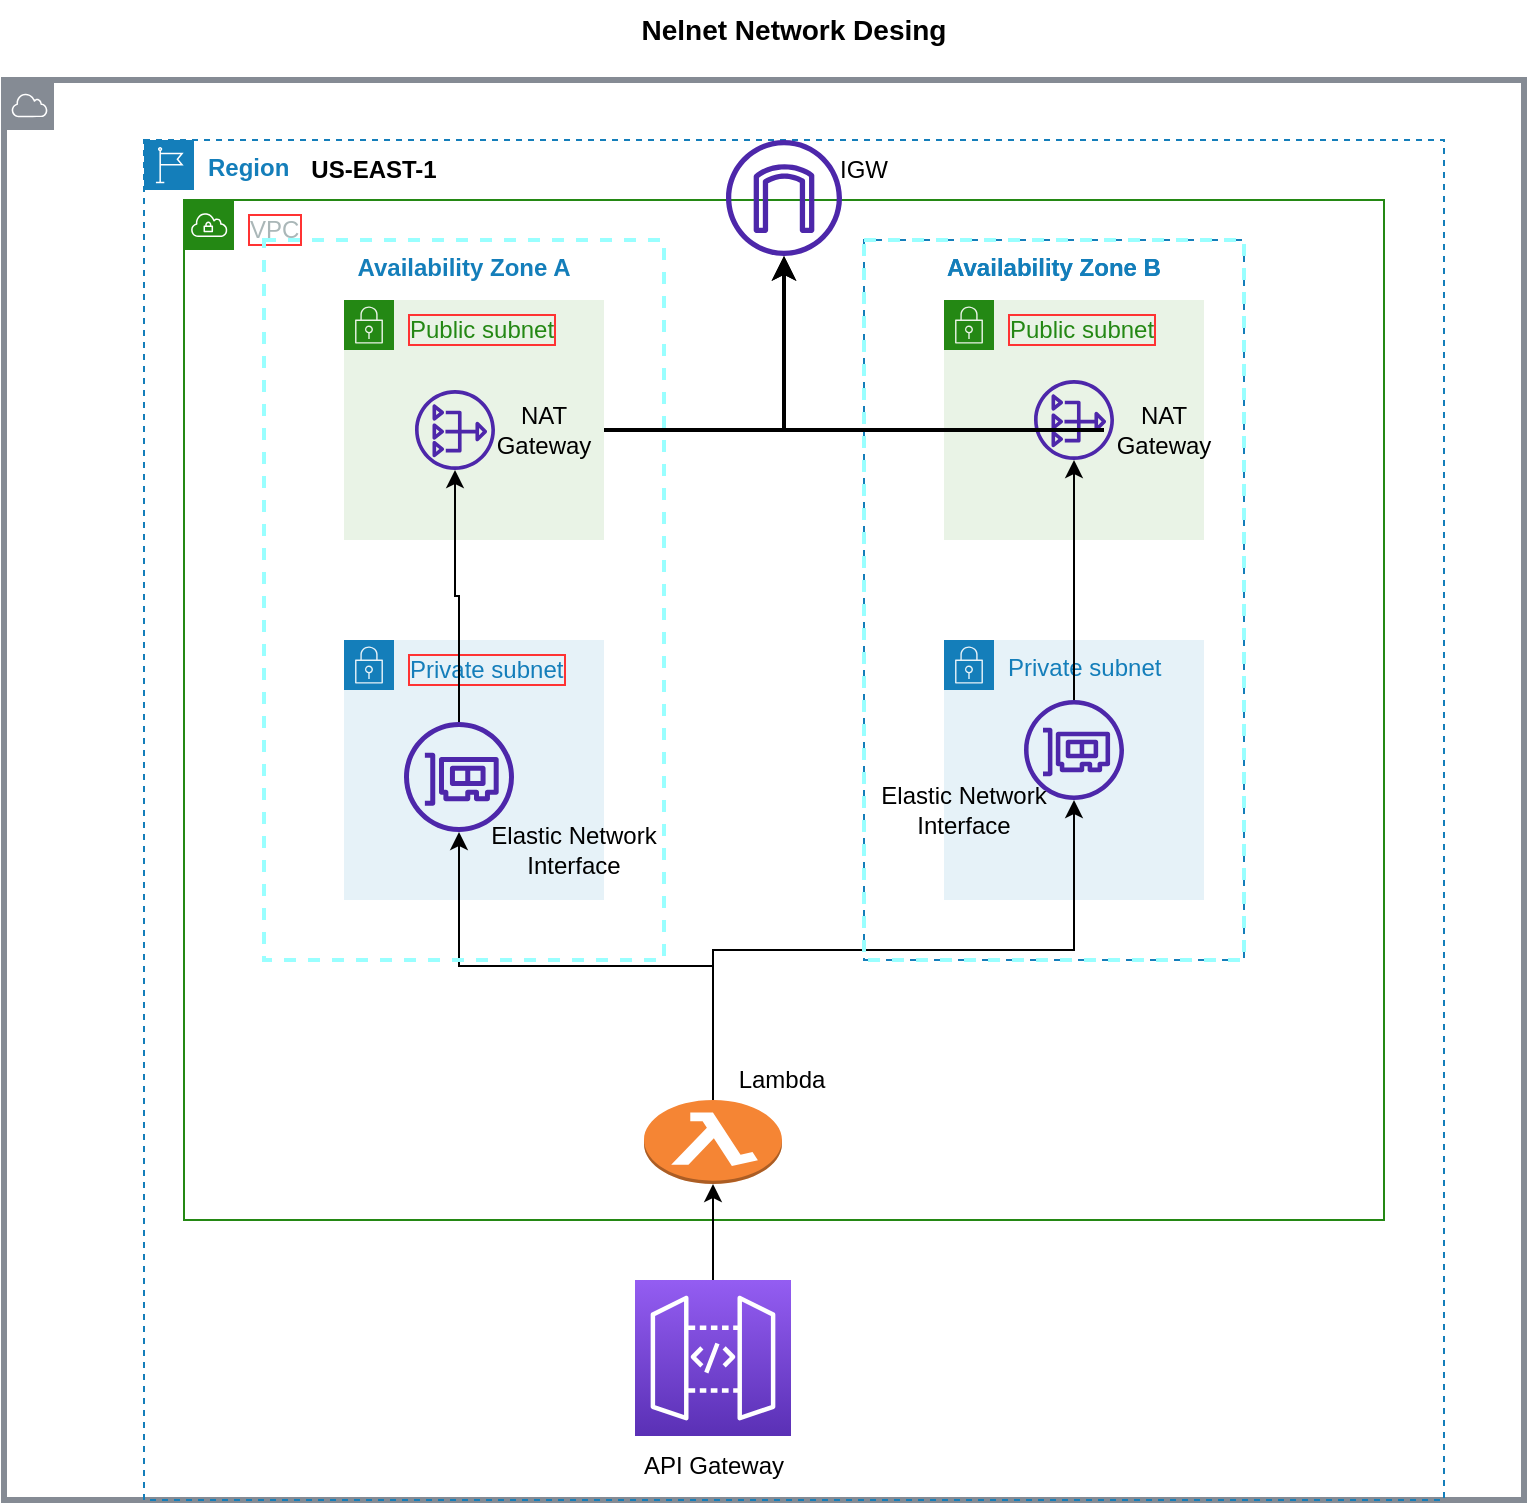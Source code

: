 <mxfile version="20.8.10" type="device"><diagram name="Page-1" id="bmVANIyrr2dwQ0begXZo"><mxGraphModel dx="1418" dy="828" grid="1" gridSize="10" guides="1" tooltips="1" connect="1" arrows="1" fold="1" page="1" pageScale="1" pageWidth="850" pageHeight="1100" math="0" shadow="0"><root><mxCell id="0"/><mxCell id="1" parent="0"/><mxCell id="fAeHQJuSQ0u_tpkW_e4j-1" value="" style="sketch=0;outlineConnect=0;gradientColor=none;html=1;whiteSpace=wrap;fontSize=12;fontStyle=1;shape=mxgraph.aws4.group;grIcon=mxgraph.aws4.group_aws_cloud;strokeColor=#858B94;fillColor=none;verticalAlign=top;align=left;spacingLeft=30;fontColor=#858B94;strokeWidth=3;" parent="1" vertex="1"><mxGeometry x="50" y="50" width="760" height="710" as="geometry"/></mxCell><mxCell id="fAeHQJuSQ0u_tpkW_e4j-2" value="Region" style="points=[[0,0],[0.25,0],[0.5,0],[0.75,0],[1,0],[1,0.25],[1,0.5],[1,0.75],[1,1],[0.75,1],[0.5,1],[0.25,1],[0,1],[0,0.75],[0,0.5],[0,0.25]];outlineConnect=0;gradientColor=none;html=1;fontSize=12;fontStyle=1;container=1;pointerEvents=0;collapsible=0;recursiveResize=0;shape=mxgraph.aws4.group;grIcon=mxgraph.aws4.group_region;strokeColor=#147EBA;fillColor=none;verticalAlign=top;align=left;spacingLeft=30;fontColor=#147EBA;dashed=1;whiteSpace=wrap;movable=0;resizable=0;rotatable=0;deletable=0;editable=0;connectable=0;" parent="1" vertex="1"><mxGeometry x="120" y="80" width="650" height="680" as="geometry"/></mxCell><mxCell id="fAeHQJuSQ0u_tpkW_e4j-8" value="Availability Zone B" style="fillColor=none;strokeColor=#147EBA;dashed=1;verticalAlign=top;fontStyle=1;fontColor=#147EBA;" parent="fAeHQJuSQ0u_tpkW_e4j-2" vertex="1"><mxGeometry x="360" y="50" width="190" height="360" as="geometry"/></mxCell><mxCell id="fAeHQJuSQ0u_tpkW_e4j-19" value="Private subnet" style="points=[[0,0],[0.25,0],[0.5,0],[0.75,0],[1,0],[1,0.25],[1,0.5],[1,0.75],[1,1],[0.75,1],[0.5,1],[0.25,1],[0,1],[0,0.75],[0,0.5],[0,0.25]];outlineConnect=0;gradientColor=none;html=1;whiteSpace=wrap;fontSize=12;fontStyle=0;container=1;pointerEvents=0;collapsible=0;recursiveResize=0;shape=mxgraph.aws4.group;grIcon=mxgraph.aws4.group_security_group;grStroke=0;strokeColor=#147EBA;fillColor=#E6F2F8;verticalAlign=top;align=left;spacingLeft=30;fontColor=#147EBA;dashed=0;" parent="fAeHQJuSQ0u_tpkW_e4j-2" vertex="1"><mxGeometry x="400" y="250" width="130" height="130" as="geometry"/></mxCell><mxCell id="fAeHQJuSQ0u_tpkW_e4j-22" value="Private subnet" style="points=[[0,0],[0.25,0],[0.5,0],[0.75,0],[1,0],[1,0.25],[1,0.5],[1,0.75],[1,1],[0.75,1],[0.5,1],[0.25,1],[0,1],[0,0.75],[0,0.5],[0,0.25]];outlineConnect=0;gradientColor=none;html=1;whiteSpace=wrap;fontSize=12;fontStyle=0;container=1;pointerEvents=0;collapsible=0;recursiveResize=0;shape=mxgraph.aws4.group;grIcon=mxgraph.aws4.group_security_group;grStroke=0;strokeColor=#147EBA;fillColor=#E6F2F8;verticalAlign=top;align=left;spacingLeft=30;fontColor=#147EBA;dashed=0;labelBorderColor=#FF3333;" parent="fAeHQJuSQ0u_tpkW_e4j-2" vertex="1"><mxGeometry x="100" y="250" width="130" height="130" as="geometry"/></mxCell><mxCell id="fAeHQJuSQ0u_tpkW_e4j-90" value="" style="sketch=0;outlineConnect=0;fontColor=#232F3E;gradientColor=none;fillColor=#4D27AA;strokeColor=none;dashed=0;verticalLabelPosition=bottom;verticalAlign=top;align=center;html=1;fontSize=12;fontStyle=0;aspect=fixed;pointerEvents=1;shape=mxgraph.aws4.elastic_network_interface;labelBorderColor=#FF3333;" parent="fAeHQJuSQ0u_tpkW_e4j-22" vertex="1"><mxGeometry x="30" y="41" width="55" height="55" as="geometry"/></mxCell><mxCell id="fAeHQJuSQ0u_tpkW_e4j-23" value="Public subnet" style="points=[[0,0],[0.25,0],[0.5,0],[0.75,0],[1,0],[1,0.25],[1,0.5],[1,0.75],[1,1],[0.75,1],[0.5,1],[0.25,1],[0,1],[0,0.75],[0,0.5],[0,0.25]];outlineConnect=0;gradientColor=none;html=1;whiteSpace=wrap;fontSize=12;fontStyle=0;container=1;pointerEvents=0;collapsible=0;recursiveResize=0;shape=mxgraph.aws4.group;grIcon=mxgraph.aws4.group_security_group;grStroke=0;strokeColor=#248814;fillColor=#E9F3E6;verticalAlign=top;align=left;spacingLeft=30;fontColor=#248814;dashed=0;labelBorderColor=#FF3333;" parent="fAeHQJuSQ0u_tpkW_e4j-2" vertex="1"><mxGeometry x="100" y="80" width="130" height="120" as="geometry"/></mxCell><mxCell id="fAeHQJuSQ0u_tpkW_e4j-24" value="Public subnet" style="points=[[0,0],[0.25,0],[0.5,0],[0.75,0],[1,0],[1,0.25],[1,0.5],[1,0.75],[1,1],[0.75,1],[0.5,1],[0.25,1],[0,1],[0,0.75],[0,0.5],[0,0.25]];outlineConnect=0;gradientColor=none;html=1;whiteSpace=wrap;fontSize=12;fontStyle=0;container=1;pointerEvents=0;collapsible=0;recursiveResize=0;shape=mxgraph.aws4.group;grIcon=mxgraph.aws4.group_security_group;grStroke=0;strokeColor=#248814;fillColor=#E9F3E6;verticalAlign=top;align=left;spacingLeft=30;fontColor=#248814;dashed=0;labelBorderColor=#FF3333;" parent="fAeHQJuSQ0u_tpkW_e4j-2" vertex="1"><mxGeometry x="400" y="80" width="130" height="120" as="geometry"/></mxCell><mxCell id="fAeHQJuSQ0u_tpkW_e4j-38" value="&lt;b&gt;US-EAST-1&lt;/b&gt;" style="text;html=1;strokeColor=none;fillColor=none;align=center;verticalAlign=middle;whiteSpace=wrap;rounded=0;" parent="fAeHQJuSQ0u_tpkW_e4j-2" vertex="1"><mxGeometry x="80" width="70" height="30" as="geometry"/></mxCell><mxCell id="fAeHQJuSQ0u_tpkW_e4j-97" style="edgeStyle=orthogonalEdgeStyle;rounded=0;orthogonalLoop=1;jettySize=auto;html=1;exitX=0.5;exitY=0;exitDx=0;exitDy=0;exitPerimeter=0;" parent="fAeHQJuSQ0u_tpkW_e4j-2" source="fAeHQJuSQ0u_tpkW_e4j-89" target="fAeHQJuSQ0u_tpkW_e4j-91" edge="1"><mxGeometry relative="1" as="geometry"/></mxCell><mxCell id="fAeHQJuSQ0u_tpkW_e4j-99" style="edgeStyle=orthogonalEdgeStyle;rounded=0;orthogonalLoop=1;jettySize=auto;html=1;exitX=0.5;exitY=0;exitDx=0;exitDy=0;exitPerimeter=0;" parent="fAeHQJuSQ0u_tpkW_e4j-2" source="fAeHQJuSQ0u_tpkW_e4j-89" target="fAeHQJuSQ0u_tpkW_e4j-90" edge="1"><mxGeometry relative="1" as="geometry"/></mxCell><mxCell id="fAeHQJuSQ0u_tpkW_e4j-89" value="" style="outlineConnect=0;dashed=0;verticalLabelPosition=bottom;verticalAlign=top;align=center;html=1;shape=mxgraph.aws3.lambda_function;fillColor=#F58534;gradientColor=none;labelBorderColor=#FF3333;" parent="fAeHQJuSQ0u_tpkW_e4j-2" vertex="1"><mxGeometry x="250" y="480" width="69" height="42" as="geometry"/></mxCell><mxCell id="fAeHQJuSQ0u_tpkW_e4j-94" value="VPC" style="points=[[0,0],[0.25,0],[0.5,0],[0.75,0],[1,0],[1,0.25],[1,0.5],[1,0.75],[1,1],[0.75,1],[0.5,1],[0.25,1],[0,1],[0,0.75],[0,0.5],[0,0.25]];outlineConnect=0;gradientColor=none;html=1;whiteSpace=wrap;fontSize=12;fontStyle=0;container=1;pointerEvents=0;collapsible=0;recursiveResize=0;shape=mxgraph.aws4.group;grIcon=mxgraph.aws4.group_vpc;strokeColor=#248814;fillColor=none;verticalAlign=top;align=left;spacingLeft=30;fontColor=#AAB7B8;dashed=0;labelBorderColor=#FF3333;movable=0;resizable=0;rotatable=0;deletable=0;editable=0;connectable=0;" parent="fAeHQJuSQ0u_tpkW_e4j-2" vertex="1"><mxGeometry x="20" y="30" width="600" height="510" as="geometry"/></mxCell><mxCell id="fAeHQJuSQ0u_tpkW_e4j-92" value="" style="sketch=0;outlineConnect=0;fontColor=#232F3E;gradientColor=none;fillColor=#4D27AA;strokeColor=none;dashed=0;verticalLabelPosition=bottom;verticalAlign=top;align=center;html=1;fontSize=12;fontStyle=0;aspect=fixed;pointerEvents=1;shape=mxgraph.aws4.nat_gateway;labelBorderColor=#FF3333;" parent="fAeHQJuSQ0u_tpkW_e4j-94" vertex="1"><mxGeometry x="115.5" y="95" width="40" height="40" as="geometry"/></mxCell><mxCell id="fAeHQJuSQ0u_tpkW_e4j-96" value="" style="sketch=0;outlineConnect=0;fontColor=#232F3E;gradientColor=none;fillColor=#4D27AA;strokeColor=none;dashed=0;verticalLabelPosition=bottom;verticalAlign=top;align=center;html=1;fontSize=12;fontStyle=0;aspect=fixed;pointerEvents=1;shape=mxgraph.aws4.internet_gateway;labelBorderColor=#FF3333;" parent="fAeHQJuSQ0u_tpkW_e4j-94" vertex="1"><mxGeometry x="271" y="-30" width="58" height="58" as="geometry"/></mxCell><mxCell id="fAeHQJuSQ0u_tpkW_e4j-106" style="edgeStyle=orthogonalEdgeStyle;rounded=0;orthogonalLoop=1;jettySize=auto;html=1;" parent="fAeHQJuSQ0u_tpkW_e4j-94" source="fAeHQJuSQ0u_tpkW_e4j-91" target="fAeHQJuSQ0u_tpkW_e4j-93" edge="1"><mxGeometry relative="1" as="geometry"/></mxCell><mxCell id="fAeHQJuSQ0u_tpkW_e4j-91" value="" style="sketch=0;outlineConnect=0;fontColor=#232F3E;gradientColor=none;fillColor=#4D27AA;strokeColor=none;dashed=0;verticalLabelPosition=bottom;verticalAlign=top;align=center;html=1;fontSize=12;fontStyle=0;aspect=fixed;pointerEvents=1;shape=mxgraph.aws4.elastic_network_interface;labelBorderColor=#FF3333;" parent="fAeHQJuSQ0u_tpkW_e4j-94" vertex="1"><mxGeometry x="420" y="250" width="50" height="50" as="geometry"/></mxCell><mxCell id="fAeHQJuSQ0u_tpkW_e4j-93" value="" style="sketch=0;outlineConnect=0;fontColor=#232F3E;gradientColor=none;fillColor=#4D27AA;strokeColor=none;dashed=0;verticalLabelPosition=bottom;verticalAlign=top;align=center;html=1;fontSize=12;fontStyle=0;aspect=fixed;pointerEvents=1;shape=mxgraph.aws4.nat_gateway;labelBorderColor=#FF3333;" parent="fAeHQJuSQ0u_tpkW_e4j-94" vertex="1"><mxGeometry x="425" y="90" width="40" height="40" as="geometry"/></mxCell><mxCell id="yJZADmB1_WMlzp_egQx9-1" value="Lambda" style="text;html=1;strokeColor=none;fillColor=none;align=center;verticalAlign=middle;whiteSpace=wrap;rounded=0;" parent="fAeHQJuSQ0u_tpkW_e4j-94" vertex="1"><mxGeometry x="269" y="425" width="60" height="30" as="geometry"/></mxCell><mxCell id="yJZADmB1_WMlzp_egQx9-7" value="Elastic Network Interface" style="text;html=1;strokeColor=none;fillColor=none;align=center;verticalAlign=middle;whiteSpace=wrap;rounded=0;" parent="fAeHQJuSQ0u_tpkW_e4j-94" vertex="1"><mxGeometry x="340" y="290" width="100" height="30" as="geometry"/></mxCell><mxCell id="fAeHQJuSQ0u_tpkW_e4j-101" style="edgeStyle=orthogonalEdgeStyle;rounded=0;orthogonalLoop=1;jettySize=auto;html=1;exitX=0.5;exitY=0;exitDx=0;exitDy=0;exitPerimeter=0;entryX=0.5;entryY=1;entryDx=0;entryDy=0;entryPerimeter=0;" parent="fAeHQJuSQ0u_tpkW_e4j-2" source="fAeHQJuSQ0u_tpkW_e4j-100" target="fAeHQJuSQ0u_tpkW_e4j-89" edge="1"><mxGeometry relative="1" as="geometry"/></mxCell><mxCell id="fAeHQJuSQ0u_tpkW_e4j-100" value="" style="sketch=0;points=[[0,0,0],[0.25,0,0],[0.5,0,0],[0.75,0,0],[1,0,0],[0,1,0],[0.25,1,0],[0.5,1,0],[0.75,1,0],[1,1,0],[0,0.25,0],[0,0.5,0],[0,0.75,0],[1,0.25,0],[1,0.5,0],[1,0.75,0]];outlineConnect=0;fontColor=#232F3E;gradientColor=#945DF2;gradientDirection=north;fillColor=#5A30B5;strokeColor=#ffffff;dashed=0;verticalLabelPosition=bottom;verticalAlign=top;align=center;html=1;fontSize=12;fontStyle=0;aspect=fixed;shape=mxgraph.aws4.resourceIcon;resIcon=mxgraph.aws4.api_gateway;labelBorderColor=#FF3333;" parent="fAeHQJuSQ0u_tpkW_e4j-2" vertex="1"><mxGeometry x="245.5" y="570" width="78" height="78" as="geometry"/></mxCell><mxCell id="fAeHQJuSQ0u_tpkW_e4j-107" style="edgeStyle=orthogonalEdgeStyle;rounded=0;orthogonalLoop=1;jettySize=auto;html=1;" parent="fAeHQJuSQ0u_tpkW_e4j-2" source="fAeHQJuSQ0u_tpkW_e4j-90" target="fAeHQJuSQ0u_tpkW_e4j-92" edge="1"><mxGeometry relative="1" as="geometry"/></mxCell><mxCell id="fAeHQJuSQ0u_tpkW_e4j-109" value="Availability Zone A" style="fillColor=none;strokeColor=#99FFFF;dashed=1;verticalAlign=top;fontStyle=1;fontColor=#147EBA;strokeWidth=2;" parent="fAeHQJuSQ0u_tpkW_e4j-2" vertex="1"><mxGeometry x="60" y="50" width="200" height="360" as="geometry"/></mxCell><mxCell id="yJZADmB1_WMlzp_egQx9-8" style="edgeStyle=orthogonalEdgeStyle;rounded=0;orthogonalLoop=1;jettySize=auto;html=1;strokeWidth=2;" parent="fAeHQJuSQ0u_tpkW_e4j-2" source="yJZADmB1_WMlzp_egQx9-2" target="fAeHQJuSQ0u_tpkW_e4j-96" edge="1"><mxGeometry relative="1" as="geometry"/></mxCell><mxCell id="yJZADmB1_WMlzp_egQx9-2" value="NAT Gateway" style="text;html=1;strokeColor=none;fillColor=none;align=center;verticalAlign=middle;whiteSpace=wrap;rounded=0;" parent="fAeHQJuSQ0u_tpkW_e4j-2" vertex="1"><mxGeometry x="170" y="130" width="60" height="30" as="geometry"/></mxCell><mxCell id="yJZADmB1_WMlzp_egQx9-5" value="API Gateway" style="text;html=1;strokeColor=none;fillColor=none;align=center;verticalAlign=middle;whiteSpace=wrap;rounded=0;" parent="fAeHQJuSQ0u_tpkW_e4j-2" vertex="1"><mxGeometry x="244.5" y="648" width="80" height="30" as="geometry"/></mxCell><mxCell id="yJZADmB1_WMlzp_egQx9-6" value="Elastic Network Interface" style="text;html=1;strokeColor=none;fillColor=none;align=center;verticalAlign=middle;whiteSpace=wrap;rounded=0;" parent="fAeHQJuSQ0u_tpkW_e4j-2" vertex="1"><mxGeometry x="170" y="340" width="90" height="30" as="geometry"/></mxCell><mxCell id="fAeHQJuSQ0u_tpkW_e4j-108" value="Availability Zone B" style="fillColor=none;strokeColor=#99FFFF;dashed=1;verticalAlign=top;fontStyle=1;fontColor=#147EBA;strokeWidth=2;" parent="1" vertex="1"><mxGeometry x="480" y="130" width="190" height="360" as="geometry"/></mxCell><mxCell id="yJZADmB1_WMlzp_egQx9-9" style="edgeStyle=orthogonalEdgeStyle;rounded=0;orthogonalLoop=1;jettySize=auto;html=1;strokeWidth=2;" parent="1" source="yJZADmB1_WMlzp_egQx9-3" target="fAeHQJuSQ0u_tpkW_e4j-96" edge="1"><mxGeometry relative="1" as="geometry"/></mxCell><mxCell id="yJZADmB1_WMlzp_egQx9-3" value="NAT Gateway" style="text;html=1;strokeColor=none;fillColor=none;align=center;verticalAlign=middle;whiteSpace=wrap;rounded=0;" parent="1" vertex="1"><mxGeometry x="600" y="210" width="60" height="30" as="geometry"/></mxCell><mxCell id="yJZADmB1_WMlzp_egQx9-4" value="IGW" style="text;html=1;strokeColor=none;fillColor=none;align=center;verticalAlign=middle;whiteSpace=wrap;rounded=0;" parent="1" vertex="1"><mxGeometry x="450" y="80" width="60" height="30" as="geometry"/></mxCell><mxCell id="yJZADmB1_WMlzp_egQx9-11" value="&lt;b&gt;&lt;font style=&quot;font-size: 14px;&quot;&gt;Nelnet Network Desing&lt;/font&gt;&lt;/b&gt;" style="text;html=1;strokeColor=none;fillColor=none;align=center;verticalAlign=middle;whiteSpace=wrap;rounded=0;" parent="1" vertex="1"><mxGeometry x="350" y="10" width="190" height="30" as="geometry"/></mxCell></root></mxGraphModel></diagram></mxfile>